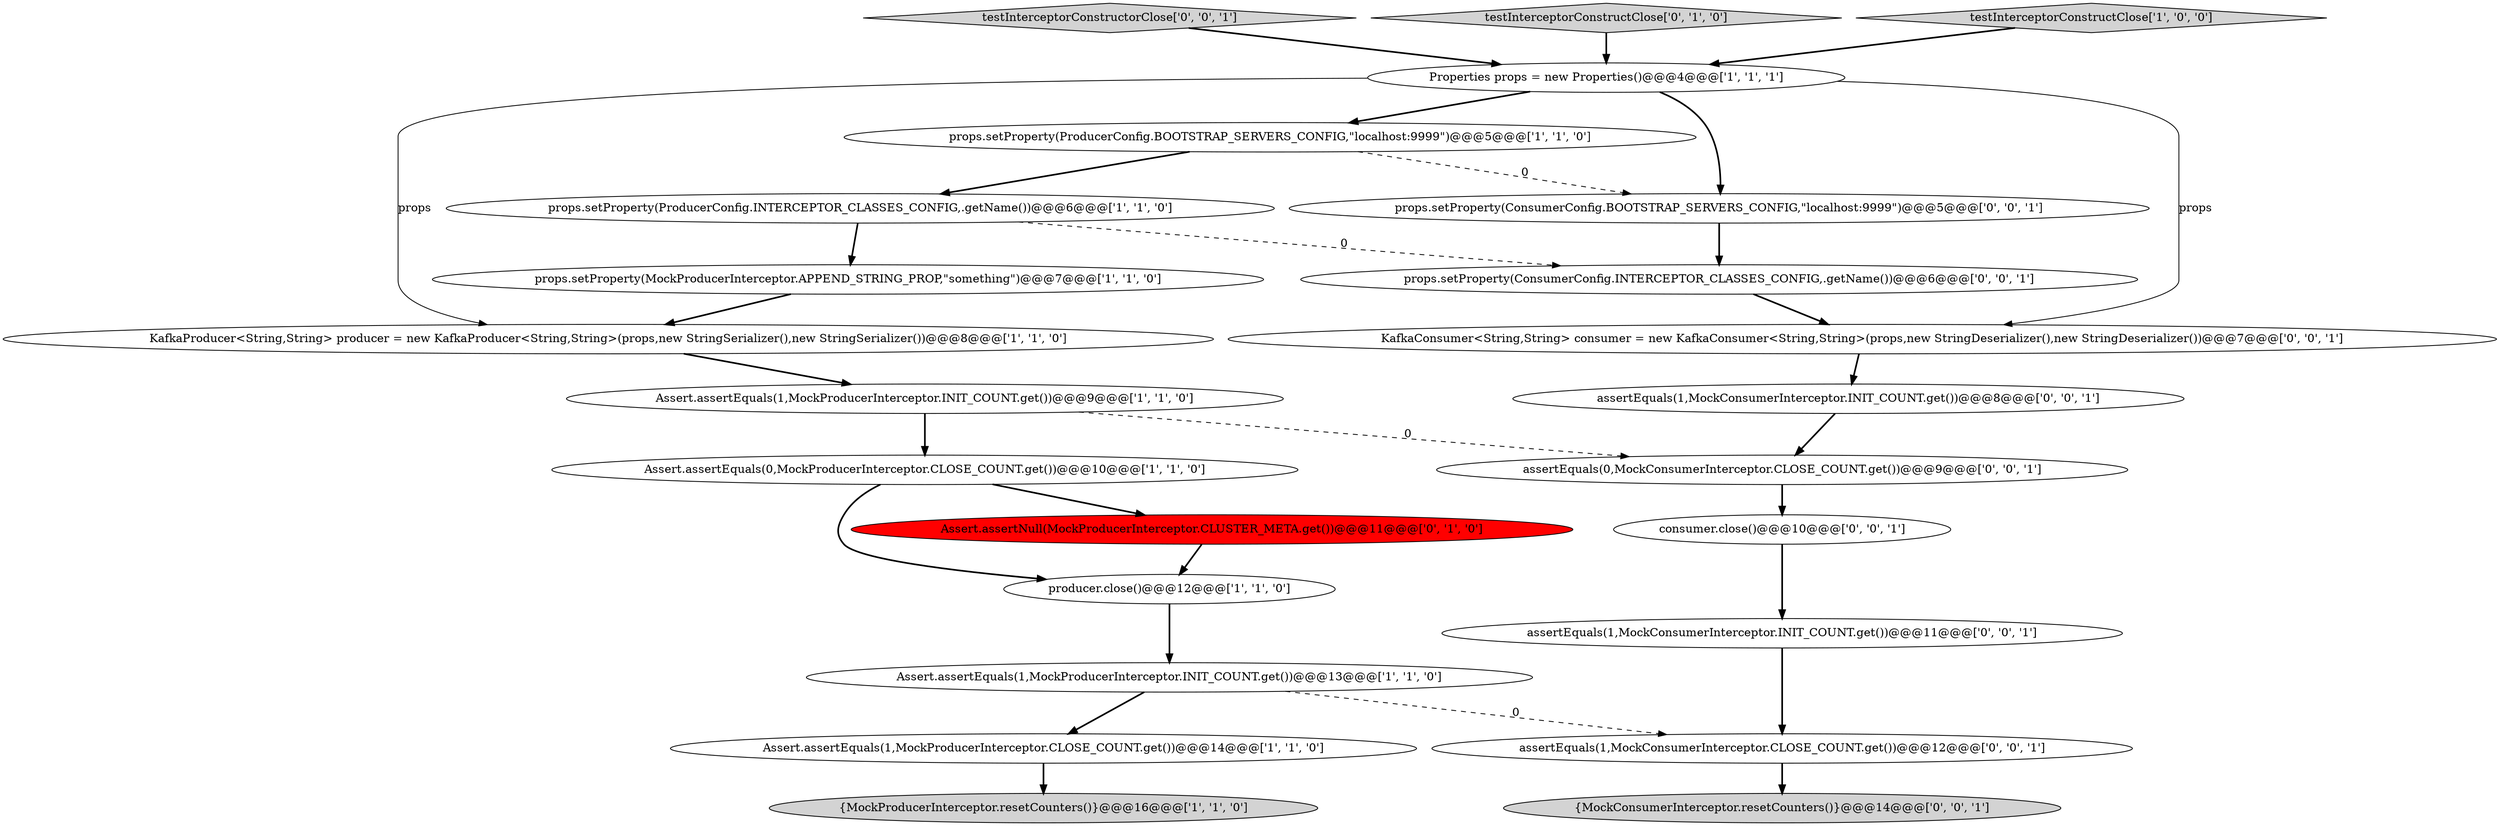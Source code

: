 digraph {
10 [style = filled, label = "props.setProperty(MockProducerInterceptor.APPEND_STRING_PROP,\"something\")@@@7@@@['1', '1', '0']", fillcolor = white, shape = ellipse image = "AAA0AAABBB1BBB"];
11 [style = filled, label = "producer.close()@@@12@@@['1', '1', '0']", fillcolor = white, shape = ellipse image = "AAA0AAABBB1BBB"];
21 [style = filled, label = "testInterceptorConstructorClose['0', '0', '1']", fillcolor = lightgray, shape = diamond image = "AAA0AAABBB3BBB"];
14 [style = filled, label = "props.setProperty(ConsumerConfig.BOOTSTRAP_SERVERS_CONFIG,\"localhost:9999\")@@@5@@@['0', '0', '1']", fillcolor = white, shape = ellipse image = "AAA0AAABBB3BBB"];
19 [style = filled, label = "props.setProperty(ConsumerConfig.INTERCEPTOR_CLASSES_CONFIG,.getName())@@@6@@@['0', '0', '1']", fillcolor = white, shape = ellipse image = "AAA0AAABBB3BBB"];
2 [style = filled, label = "Assert.assertEquals(0,MockProducerInterceptor.CLOSE_COUNT.get())@@@10@@@['1', '1', '0']", fillcolor = white, shape = ellipse image = "AAA0AAABBB1BBB"];
3 [style = filled, label = "Properties props = new Properties()@@@4@@@['1', '1', '1']", fillcolor = white, shape = ellipse image = "AAA0AAABBB1BBB"];
17 [style = filled, label = "assertEquals(1,MockConsumerInterceptor.INIT_COUNT.get())@@@8@@@['0', '0', '1']", fillcolor = white, shape = ellipse image = "AAA0AAABBB3BBB"];
7 [style = filled, label = "Assert.assertEquals(1,MockProducerInterceptor.CLOSE_COUNT.get())@@@14@@@['1', '1', '0']", fillcolor = white, shape = ellipse image = "AAA0AAABBB1BBB"];
16 [style = filled, label = "KafkaConsumer<String,String> consumer = new KafkaConsumer<String,String>(props,new StringDeserializer(),new StringDeserializer())@@@7@@@['0', '0', '1']", fillcolor = white, shape = ellipse image = "AAA0AAABBB3BBB"];
12 [style = filled, label = "testInterceptorConstructClose['0', '1', '0']", fillcolor = lightgray, shape = diamond image = "AAA0AAABBB2BBB"];
6 [style = filled, label = "Assert.assertEquals(1,MockProducerInterceptor.INIT_COUNT.get())@@@13@@@['1', '1', '0']", fillcolor = white, shape = ellipse image = "AAA0AAABBB1BBB"];
13 [style = filled, label = "Assert.assertNull(MockProducerInterceptor.CLUSTER_META.get())@@@11@@@['0', '1', '0']", fillcolor = red, shape = ellipse image = "AAA1AAABBB2BBB"];
9 [style = filled, label = "testInterceptorConstructClose['1', '0', '0']", fillcolor = lightgray, shape = diamond image = "AAA0AAABBB1BBB"];
4 [style = filled, label = "KafkaProducer<String,String> producer = new KafkaProducer<String,String>(props,new StringSerializer(),new StringSerializer())@@@8@@@['1', '1', '0']", fillcolor = white, shape = ellipse image = "AAA0AAABBB1BBB"];
5 [style = filled, label = "props.setProperty(ProducerConfig.BOOTSTRAP_SERVERS_CONFIG,\"localhost:9999\")@@@5@@@['1', '1', '0']", fillcolor = white, shape = ellipse image = "AAA0AAABBB1BBB"];
1 [style = filled, label = "Assert.assertEquals(1,MockProducerInterceptor.INIT_COUNT.get())@@@9@@@['1', '1', '0']", fillcolor = white, shape = ellipse image = "AAA0AAABBB1BBB"];
20 [style = filled, label = "{MockConsumerInterceptor.resetCounters()}@@@14@@@['0', '0', '1']", fillcolor = lightgray, shape = ellipse image = "AAA0AAABBB3BBB"];
8 [style = filled, label = "{MockProducerInterceptor.resetCounters()}@@@16@@@['1', '1', '0']", fillcolor = lightgray, shape = ellipse image = "AAA0AAABBB1BBB"];
0 [style = filled, label = "props.setProperty(ProducerConfig.INTERCEPTOR_CLASSES_CONFIG,.getName())@@@6@@@['1', '1', '0']", fillcolor = white, shape = ellipse image = "AAA0AAABBB1BBB"];
22 [style = filled, label = "assertEquals(0,MockConsumerInterceptor.CLOSE_COUNT.get())@@@9@@@['0', '0', '1']", fillcolor = white, shape = ellipse image = "AAA0AAABBB3BBB"];
18 [style = filled, label = "consumer.close()@@@10@@@['0', '0', '1']", fillcolor = white, shape = ellipse image = "AAA0AAABBB3BBB"];
15 [style = filled, label = "assertEquals(1,MockConsumerInterceptor.CLOSE_COUNT.get())@@@12@@@['0', '0', '1']", fillcolor = white, shape = ellipse image = "AAA0AAABBB3BBB"];
23 [style = filled, label = "assertEquals(1,MockConsumerInterceptor.INIT_COUNT.get())@@@11@@@['0', '0', '1']", fillcolor = white, shape = ellipse image = "AAA0AAABBB3BBB"];
5->14 [style = dashed, label="0"];
18->23 [style = bold, label=""];
0->19 [style = dashed, label="0"];
11->6 [style = bold, label=""];
3->14 [style = bold, label=""];
23->15 [style = bold, label=""];
14->19 [style = bold, label=""];
16->17 [style = bold, label=""];
17->22 [style = bold, label=""];
7->8 [style = bold, label=""];
13->11 [style = bold, label=""];
1->22 [style = dashed, label="0"];
19->16 [style = bold, label=""];
2->13 [style = bold, label=""];
3->16 [style = solid, label="props"];
0->10 [style = bold, label=""];
3->5 [style = bold, label=""];
22->18 [style = bold, label=""];
3->4 [style = solid, label="props"];
5->0 [style = bold, label=""];
6->15 [style = dashed, label="0"];
15->20 [style = bold, label=""];
10->4 [style = bold, label=""];
9->3 [style = bold, label=""];
4->1 [style = bold, label=""];
1->2 [style = bold, label=""];
12->3 [style = bold, label=""];
6->7 [style = bold, label=""];
2->11 [style = bold, label=""];
21->3 [style = bold, label=""];
}
